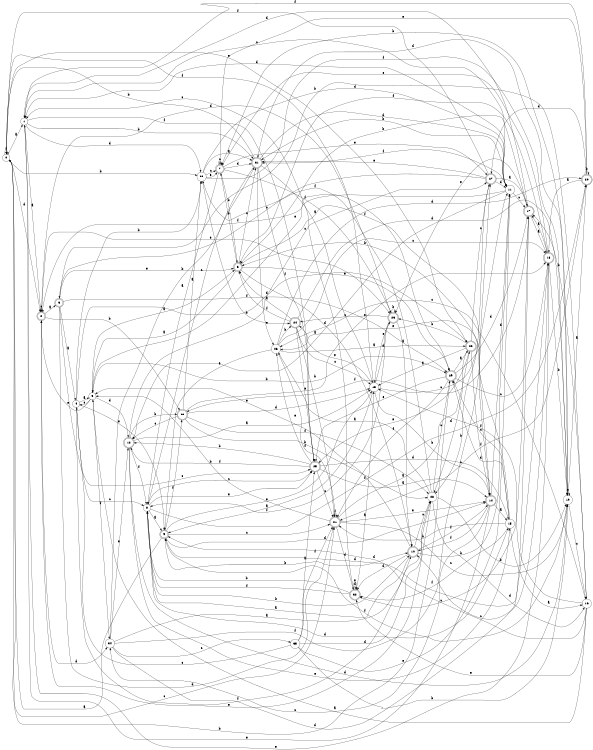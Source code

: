 digraph n29_5 {
__start0 [label="" shape="none"];

rankdir=LR;
size="8,5";

s0 [style="filled", color="black", fillcolor="white" shape="circle", label="0"];
s1 [style="filled", color="black", fillcolor="white" shape="circle", label="1"];
s2 [style="rounded,filled", color="black", fillcolor="white" shape="doublecircle", label="2"];
s3 [style="rounded,filled", color="black", fillcolor="white" shape="doublecircle", label="3"];
s4 [style="filled", color="black", fillcolor="white" shape="circle", label="4"];
s5 [style="filled", color="black", fillcolor="white" shape="circle", label="5"];
s6 [style="rounded,filled", color="black", fillcolor="white" shape="doublecircle", label="6"];
s7 [style="rounded,filled", color="black", fillcolor="white" shape="doublecircle", label="7"];
s8 [style="filled", color="black", fillcolor="white" shape="circle", label="8"];
s9 [style="rounded,filled", color="black", fillcolor="white" shape="doublecircle", label="9"];
s10 [style="rounded,filled", color="black", fillcolor="white" shape="doublecircle", label="10"];
s11 [style="filled", color="black", fillcolor="white" shape="circle", label="11"];
s12 [style="rounded,filled", color="black", fillcolor="white" shape="doublecircle", label="12"];
s13 [style="filled", color="black", fillcolor="white" shape="circle", label="13"];
s14 [style="rounded,filled", color="black", fillcolor="white" shape="doublecircle", label="14"];
s15 [style="filled", color="black", fillcolor="white" shape="circle", label="15"];
s16 [style="filled", color="black", fillcolor="white" shape="circle", label="16"];
s17 [style="rounded,filled", color="black", fillcolor="white" shape="doublecircle", label="17"];
s18 [style="rounded,filled", color="black", fillcolor="white" shape="doublecircle", label="18"];
s19 [style="filled", color="black", fillcolor="white" shape="circle", label="19"];
s20 [style="rounded,filled", color="black", fillcolor="white" shape="doublecircle", label="20"];
s21 [style="rounded,filled", color="black", fillcolor="white" shape="doublecircle", label="21"];
s22 [style="rounded,filled", color="black", fillcolor="white" shape="doublecircle", label="22"];
s23 [style="rounded,filled", color="black", fillcolor="white" shape="doublecircle", label="23"];
s24 [style="rounded,filled", color="black", fillcolor="white" shape="doublecircle", label="24"];
s25 [style="rounded,filled", color="black", fillcolor="white" shape="doublecircle", label="25"];
s26 [style="filled", color="black", fillcolor="white" shape="circle", label="26"];
s27 [style="rounded,filled", color="black", fillcolor="white" shape="doublecircle", label="27"];
s28 [style="filled", color="black", fillcolor="white" shape="circle", label="28"];
s29 [style="rounded,filled", color="black", fillcolor="white" shape="doublecircle", label="29"];
s30 [style="filled", color="black", fillcolor="white" shape="circle", label="30"];
s31 [style="rounded,filled", color="black", fillcolor="white" shape="doublecircle", label="31"];
s32 [style="rounded,filled", color="black", fillcolor="white" shape="doublecircle", label="32"];
s33 [style="rounded,filled", color="black", fillcolor="white" shape="doublecircle", label="33"];
s34 [style="filled", color="black", fillcolor="white" shape="circle", label="34"];
s35 [style="filled", color="black", fillcolor="white" shape="circle", label="35"];
s0 -> s1 [label="a"];
s0 -> s30 [label="b"];
s0 -> s21 [label="c"];
s0 -> s2 [label="d"];
s0 -> s22 [label="e"];
s0 -> s0 [label="f"];
s1 -> s2 [label="a"];
s1 -> s31 [label="b"];
s1 -> s11 [label="c"];
s1 -> s30 [label="d"];
s1 -> s18 [label="e"];
s1 -> s25 [label="f"];
s2 -> s3 [label="a"];
s2 -> s33 [label="b"];
s2 -> s2 [label="c"];
s2 -> s34 [label="d"];
s2 -> s23 [label="e"];
s2 -> s29 [label="f"];
s3 -> s4 [label="a"];
s3 -> s16 [label="b"];
s3 -> s25 [label="c"];
s3 -> s21 [label="d"];
s3 -> s6 [label="e"];
s3 -> s29 [label="f"];
s4 -> s5 [label="a"];
s4 -> s30 [label="b"];
s4 -> s8 [label="c"];
s4 -> s22 [label="d"];
s4 -> s9 [label="e"];
s4 -> s10 [label="f"];
s5 -> s6 [label="a"];
s5 -> s29 [label="b"];
s5 -> s4 [label="c"];
s5 -> s12 [label="d"];
s5 -> s2 [label="e"];
s5 -> s34 [label="f"];
s6 -> s5 [label="a"];
s6 -> s7 [label="b"];
s6 -> s31 [label="c"];
s6 -> s10 [label="d"];
s6 -> s29 [label="e"];
s6 -> s14 [label="f"];
s7 -> s8 [label="a"];
s7 -> s6 [label="b"];
s7 -> s7 [label="c"];
s7 -> s31 [label="d"];
s7 -> s27 [label="e"];
s7 -> s23 [label="f"];
s8 -> s9 [label="a"];
s8 -> s10 [label="b"];
s8 -> s25 [label="c"];
s8 -> s15 [label="d"];
s8 -> s25 [label="e"];
s8 -> s20 [label="f"];
s9 -> s0 [label="a"];
s9 -> s10 [label="b"];
s9 -> s21 [label="c"];
s9 -> s14 [label="d"];
s9 -> s13 [label="e"];
s9 -> s33 [label="f"];
s10 -> s8 [label="a"];
s10 -> s11 [label="b"];
s10 -> s28 [label="c"];
s10 -> s32 [label="d"];
s10 -> s5 [label="e"];
s10 -> s14 [label="f"];
s11 -> s12 [label="a"];
s11 -> s31 [label="b"];
s11 -> s17 [label="c"];
s11 -> s1 [label="d"];
s11 -> s5 [label="e"];
s11 -> s31 [label="f"];
s12 -> s13 [label="a"];
s12 -> s33 [label="b"];
s12 -> s27 [label="c"];
s12 -> s19 [label="d"];
s12 -> s15 [label="e"];
s12 -> s8 [label="f"];
s13 -> s9 [label="a"];
s13 -> s14 [label="b"];
s13 -> s11 [label="c"];
s13 -> s23 [label="d"];
s13 -> s24 [label="e"];
s13 -> s0 [label="f"];
s14 -> s15 [label="a"];
s14 -> s6 [label="b"];
s14 -> s34 [label="c"];
s14 -> s11 [label="d"];
s14 -> s1 [label="e"];
s14 -> s10 [label="f"];
s15 -> s16 [label="a"];
s15 -> s21 [label="b"];
s15 -> s29 [label="c"];
s15 -> s29 [label="d"];
s15 -> s26 [label="e"];
s15 -> s32 [label="f"];
s16 -> s5 [label="a"];
s16 -> s17 [label="b"];
s16 -> s26 [label="c"];
s16 -> s9 [label="d"];
s16 -> s32 [label="e"];
s16 -> s13 [label="f"];
s17 -> s18 [label="a"];
s17 -> s6 [label="b"];
s17 -> s32 [label="c"];
s17 -> s1 [label="d"];
s17 -> s23 [label="e"];
s17 -> s33 [label="f"];
s18 -> s17 [label="a"];
s18 -> s19 [label="b"];
s18 -> s10 [label="c"];
s18 -> s9 [label="d"];
s18 -> s7 [label="e"];
s18 -> s6 [label="f"];
s19 -> s20 [label="a"];
s19 -> s7 [label="b"];
s19 -> s16 [label="c"];
s19 -> s31 [label="d"];
s19 -> s19 [label="e"];
s19 -> s9 [label="f"];
s20 -> s18 [label="a"];
s20 -> s20 [label="b"];
s20 -> s21 [label="c"];
s20 -> s27 [label="d"];
s20 -> s7 [label="e"];
s20 -> s1 [label="f"];
s21 -> s22 [label="a"];
s21 -> s5 [label="b"];
s21 -> s19 [label="c"];
s21 -> s32 [label="d"];
s21 -> s14 [label="e"];
s21 -> s21 [label="f"];
s22 -> s13 [label="a"];
s22 -> s23 [label="b"];
s22 -> s27 [label="c"];
s22 -> s28 [label="d"];
s22 -> s25 [label="e"];
s22 -> s14 [label="f"];
s23 -> s10 [label="a"];
s23 -> s23 [label="b"];
s23 -> s24 [label="c"];
s23 -> s2 [label="d"];
s23 -> s13 [label="e"];
s23 -> s8 [label="f"];
s24 -> s6 [label="a"];
s24 -> s21 [label="b"];
s24 -> s13 [label="c"];
s24 -> s19 [label="d"];
s24 -> s25 [label="e"];
s24 -> s6 [label="f"];
s25 -> s14 [label="a"];
s25 -> s12 [label="b"];
s25 -> s21 [label="c"];
s25 -> s15 [label="d"];
s25 -> s26 [label="e"];
s25 -> s12 [label="f"];
s26 -> s22 [label="a"];
s26 -> s24 [label="b"];
s26 -> s18 [label="c"];
s26 -> s20 [label="d"];
s26 -> s9 [label="e"];
s26 -> s21 [label="f"];
s27 -> s17 [label="a"];
s27 -> s28 [label="b"];
s27 -> s3 [label="c"];
s27 -> s11 [label="d"];
s27 -> s31 [label="e"];
s27 -> s0 [label="f"];
s28 -> s26 [label="a"];
s28 -> s19 [label="b"];
s28 -> s29 [label="c"];
s28 -> s16 [label="d"];
s28 -> s2 [label="e"];
s28 -> s30 [label="f"];
s29 -> s22 [label="a"];
s29 -> s0 [label="b"];
s29 -> s18 [label="c"];
s29 -> s17 [label="d"];
s29 -> s25 [label="e"];
s29 -> s21 [label="f"];
s30 -> s31 [label="a"];
s30 -> s24 [label="b"];
s30 -> s7 [label="c"];
s30 -> s11 [label="d"];
s30 -> s7 [label="e"];
s30 -> s19 [label="f"];
s31 -> s13 [label="a"];
s31 -> s0 [label="b"];
s31 -> s8 [label="c"];
s31 -> s11 [label="d"];
s31 -> s26 [label="e"];
s31 -> s25 [label="f"];
s32 -> s13 [label="a"];
s32 -> s8 [label="b"];
s32 -> s1 [label="c"];
s32 -> s32 [label="d"];
s32 -> s32 [label="e"];
s32 -> s8 [label="f"];
s33 -> s30 [label="a"];
s33 -> s28 [label="b"];
s33 -> s12 [label="c"];
s33 -> s13 [label="d"];
s33 -> s18 [label="e"];
s33 -> s28 [label="f"];
s34 -> s28 [label="a"];
s34 -> s31 [label="b"];
s34 -> s35 [label="c"];
s34 -> s17 [label="d"];
s34 -> s12 [label="e"];
s34 -> s27 [label="f"];
s35 -> s25 [label="a"];
s35 -> s19 [label="b"];
s35 -> s4 [label="c"];
s35 -> s28 [label="d"];
s35 -> s11 [label="e"];
s35 -> s21 [label="f"];

}
